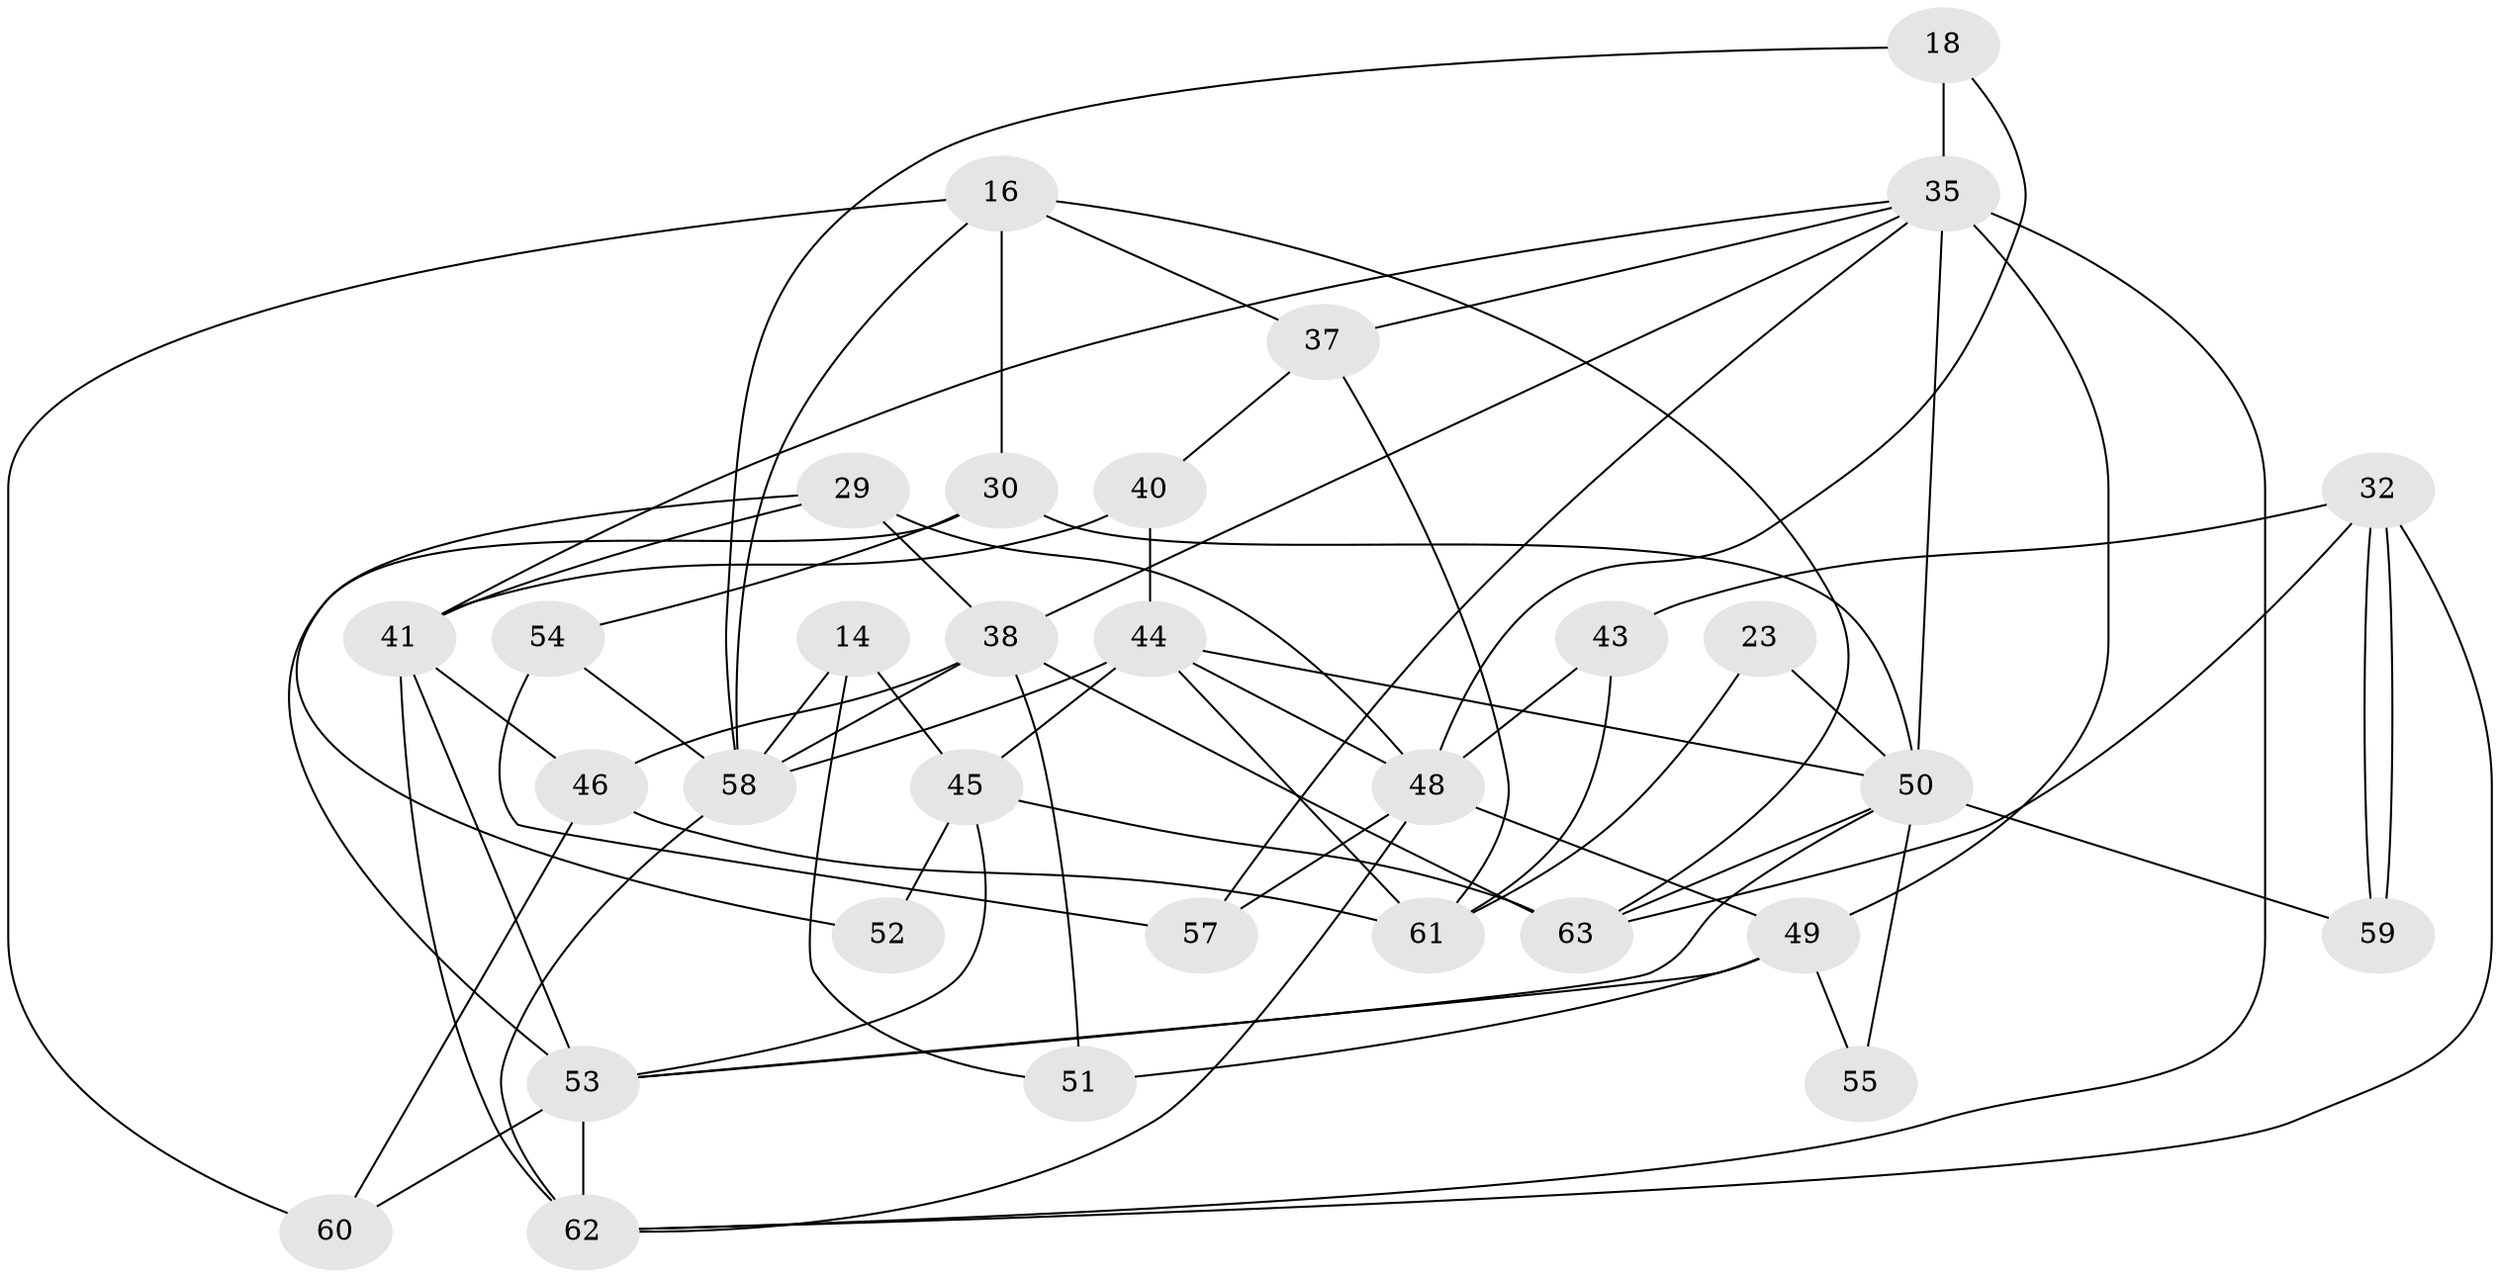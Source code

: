 // original degree distribution, {4: 0.23809523809523808, 7: 0.06349206349206349, 3: 0.31746031746031744, 2: 0.12698412698412698, 5: 0.15873015873015872, 6: 0.07936507936507936, 8: 0.015873015873015872}
// Generated by graph-tools (version 1.1) at 2025/51/03/09/25 04:51:31]
// undirected, 31 vertices, 70 edges
graph export_dot {
graph [start="1"]
  node [color=gray90,style=filled];
  14;
  16 [super="+9"];
  18 [super="+12"];
  23 [super="+17"];
  29;
  30;
  32;
  35 [super="+10+24"];
  37;
  38 [super="+27"];
  40;
  41 [super="+15+31"];
  43 [super="+34"];
  44 [super="+25"];
  45 [super="+13+33"];
  46;
  48 [super="+42+11+47"];
  49 [super="+28"];
  50 [super="+26"];
  51;
  52 [super="+5"];
  53 [super="+19"];
  54;
  55;
  57;
  58 [super="+56"];
  59;
  60;
  61 [super="+39"];
  62 [super="+36"];
  63;
  14 -- 51;
  14 -- 58;
  14 -- 45;
  16 -- 60;
  16 -- 37;
  16 -- 58;
  16 -- 30;
  16 -- 63;
  18 -- 58;
  18 -- 35;
  18 -- 48;
  23 -- 50 [weight=2];
  23 -- 61 [weight=2];
  29 -- 48 [weight=3];
  29 -- 52 [weight=2];
  29 -- 41;
  29 -- 38;
  30 -- 53 [weight=2];
  30 -- 54;
  30 -- 50;
  32 -- 62;
  32 -- 59;
  32 -- 59;
  32 -- 63;
  32 -- 43;
  35 -- 57;
  35 -- 62 [weight=2];
  35 -- 38 [weight=2];
  35 -- 50 [weight=2];
  35 -- 37;
  35 -- 41;
  35 -- 49;
  37 -- 40;
  37 -- 61;
  38 -- 51;
  38 -- 58;
  38 -- 46;
  38 -- 63;
  40 -- 41 [weight=3];
  40 -- 44;
  41 -- 53;
  41 -- 46;
  41 -- 62 [weight=2];
  43 -- 48 [weight=2];
  43 -- 61;
  44 -- 48 [weight=2];
  44 -- 50 [weight=2];
  44 -- 45;
  44 -- 58;
  44 -- 61 [weight=2];
  45 -- 63;
  45 -- 53;
  45 -- 52;
  46 -- 60;
  46 -- 61;
  48 -- 62 [weight=2];
  48 -- 49 [weight=2];
  48 -- 57;
  49 -- 51;
  49 -- 53;
  49 -- 55;
  50 -- 53;
  50 -- 63;
  50 -- 55;
  50 -- 59;
  53 -- 60 [weight=2];
  53 -- 62 [weight=2];
  54 -- 57;
  54 -- 58;
  58 -- 62 [weight=2];
}
